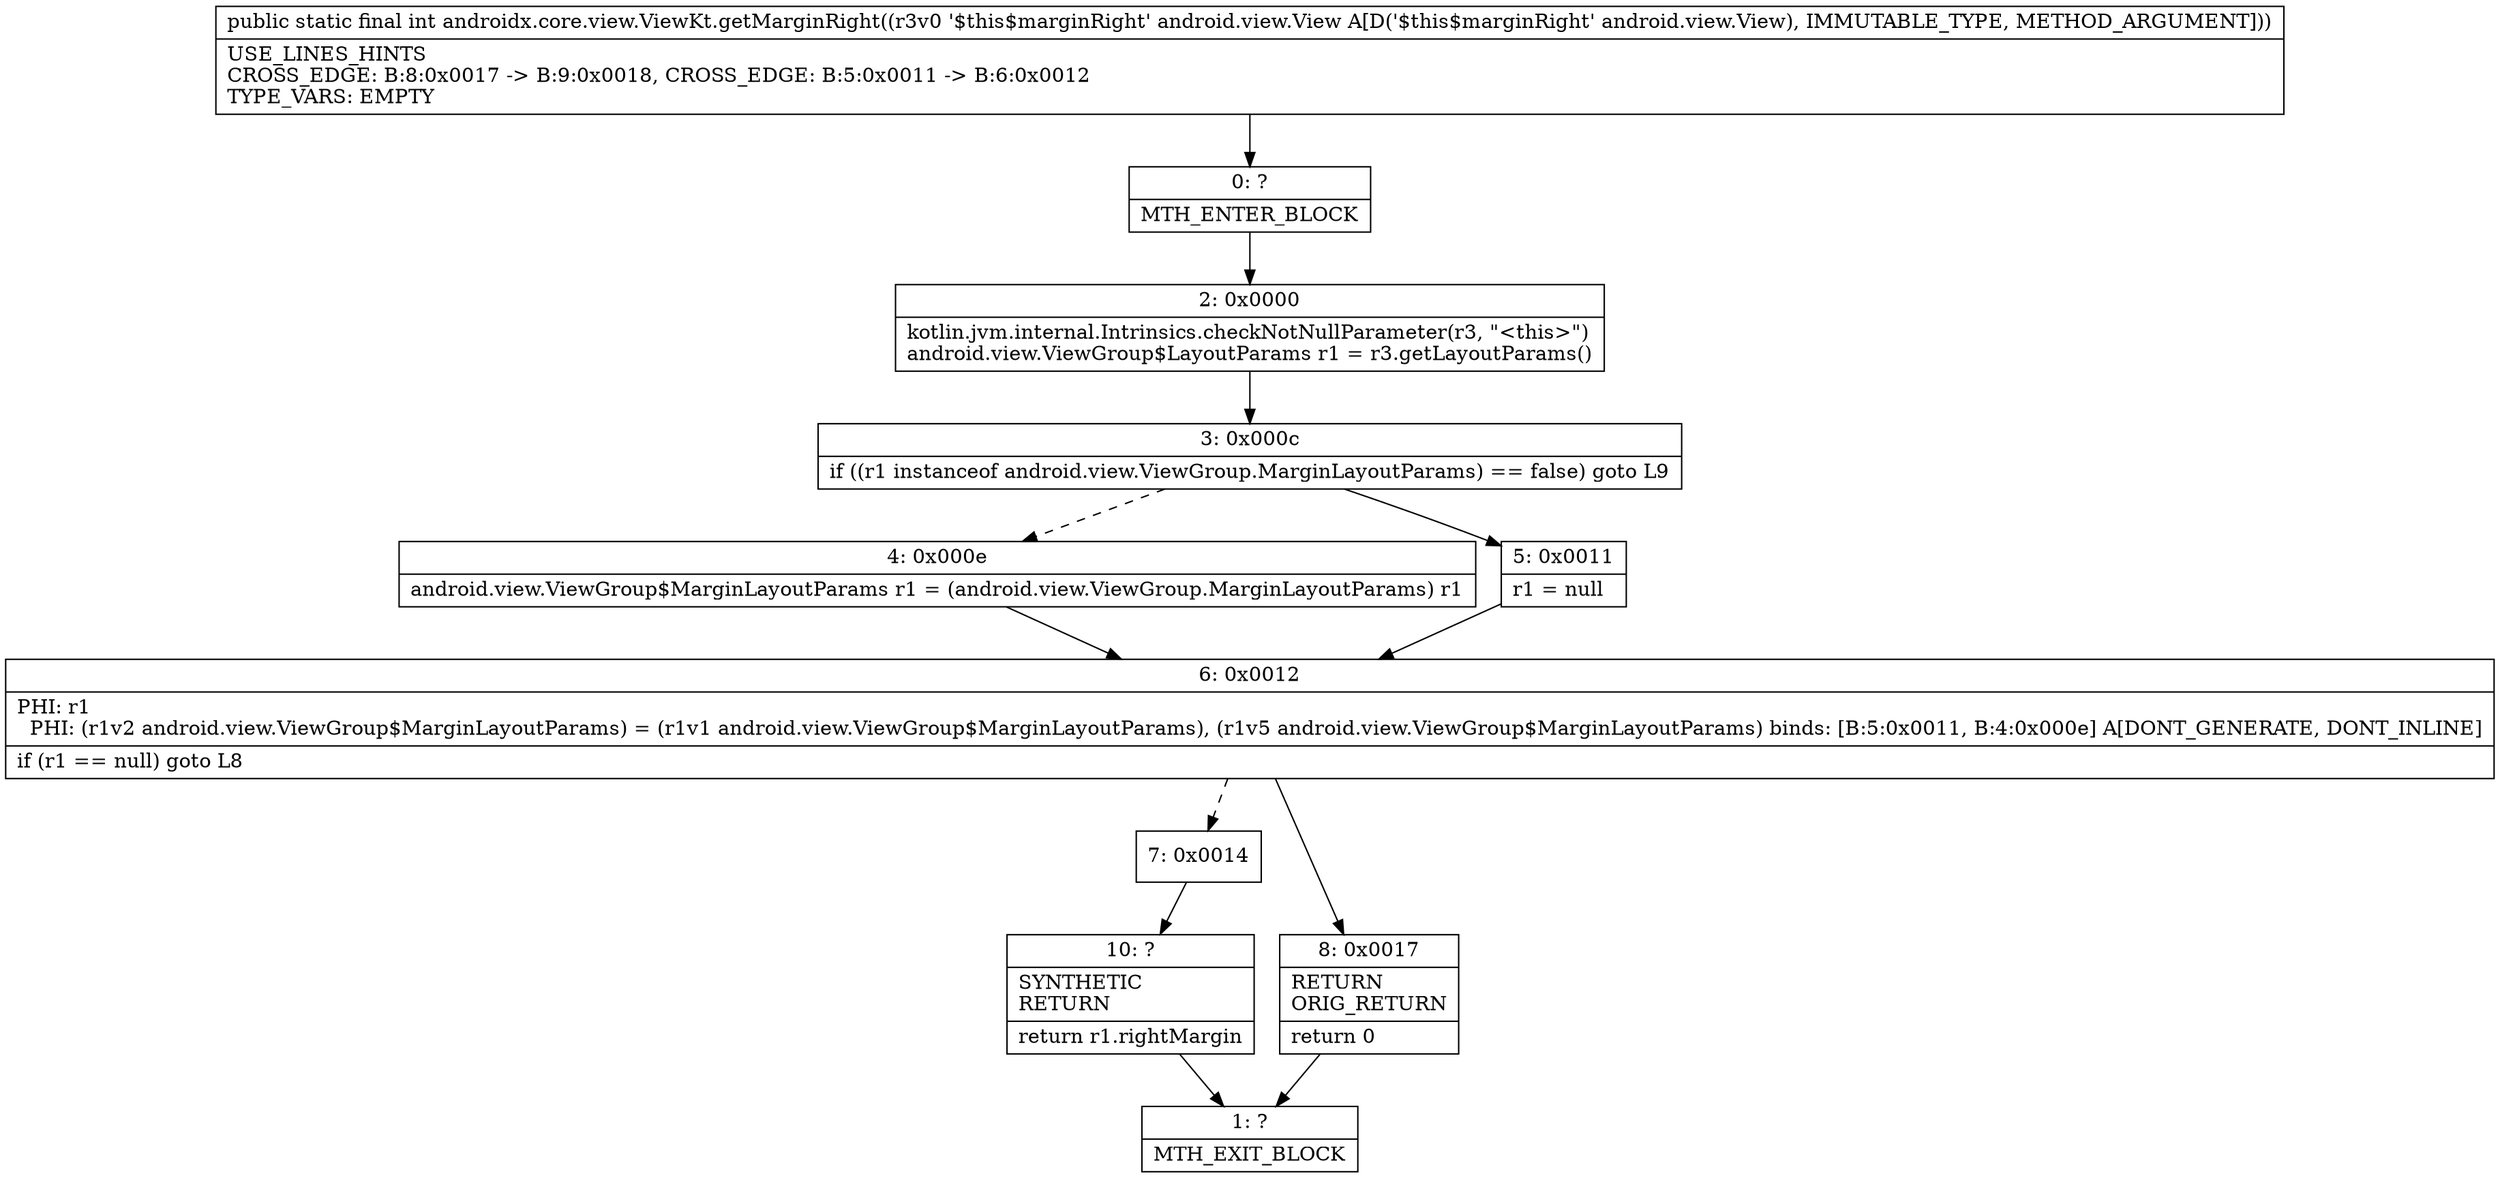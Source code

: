 digraph "CFG forandroidx.core.view.ViewKt.getMarginRight(Landroid\/view\/View;)I" {
Node_0 [shape=record,label="{0\:\ ?|MTH_ENTER_BLOCK\l}"];
Node_2 [shape=record,label="{2\:\ 0x0000|kotlin.jvm.internal.Intrinsics.checkNotNullParameter(r3, \"\<this\>\")\landroid.view.ViewGroup$LayoutParams r1 = r3.getLayoutParams()\l}"];
Node_3 [shape=record,label="{3\:\ 0x000c|if ((r1 instanceof android.view.ViewGroup.MarginLayoutParams) == false) goto L9\l}"];
Node_4 [shape=record,label="{4\:\ 0x000e|android.view.ViewGroup$MarginLayoutParams r1 = (android.view.ViewGroup.MarginLayoutParams) r1\l}"];
Node_6 [shape=record,label="{6\:\ 0x0012|PHI: r1 \l  PHI: (r1v2 android.view.ViewGroup$MarginLayoutParams) = (r1v1 android.view.ViewGroup$MarginLayoutParams), (r1v5 android.view.ViewGroup$MarginLayoutParams) binds: [B:5:0x0011, B:4:0x000e] A[DONT_GENERATE, DONT_INLINE]\l|if (r1 == null) goto L8\l}"];
Node_7 [shape=record,label="{7\:\ 0x0014}"];
Node_10 [shape=record,label="{10\:\ ?|SYNTHETIC\lRETURN\l|return r1.rightMargin\l}"];
Node_1 [shape=record,label="{1\:\ ?|MTH_EXIT_BLOCK\l}"];
Node_8 [shape=record,label="{8\:\ 0x0017|RETURN\lORIG_RETURN\l|return 0\l}"];
Node_5 [shape=record,label="{5\:\ 0x0011|r1 = null\l}"];
MethodNode[shape=record,label="{public static final int androidx.core.view.ViewKt.getMarginRight((r3v0 '$this$marginRight' android.view.View A[D('$this$marginRight' android.view.View), IMMUTABLE_TYPE, METHOD_ARGUMENT]))  | USE_LINES_HINTS\lCROSS_EDGE: B:8:0x0017 \-\> B:9:0x0018, CROSS_EDGE: B:5:0x0011 \-\> B:6:0x0012\lTYPE_VARS: EMPTY\l}"];
MethodNode -> Node_0;Node_0 -> Node_2;
Node_2 -> Node_3;
Node_3 -> Node_4[style=dashed];
Node_3 -> Node_5;
Node_4 -> Node_6;
Node_6 -> Node_7[style=dashed];
Node_6 -> Node_8;
Node_7 -> Node_10;
Node_10 -> Node_1;
Node_8 -> Node_1;
Node_5 -> Node_6;
}


